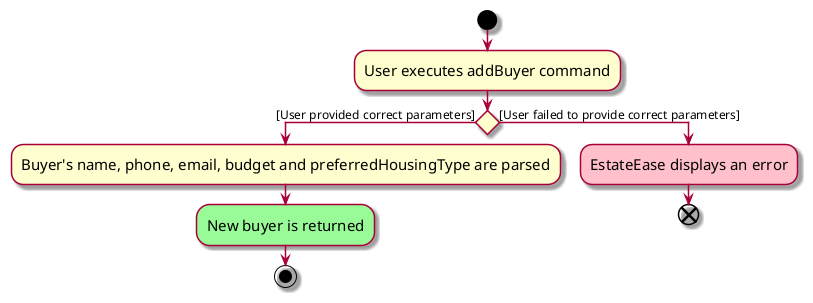 @startuml
skin rose
skinparam ActivityFontSize 15
skinparam ArrowFontSize 12

start
:User executes addBuyer command;

if () then ([User provided correct parameters])
:Buyer's name, phone, email, budget and preferredHousingType are parsed;
#palegreen:New buyer is returned;
stop
else([User failed to provide correct parameters])
#pink:EstateEase displays an error;
end
@enduml

